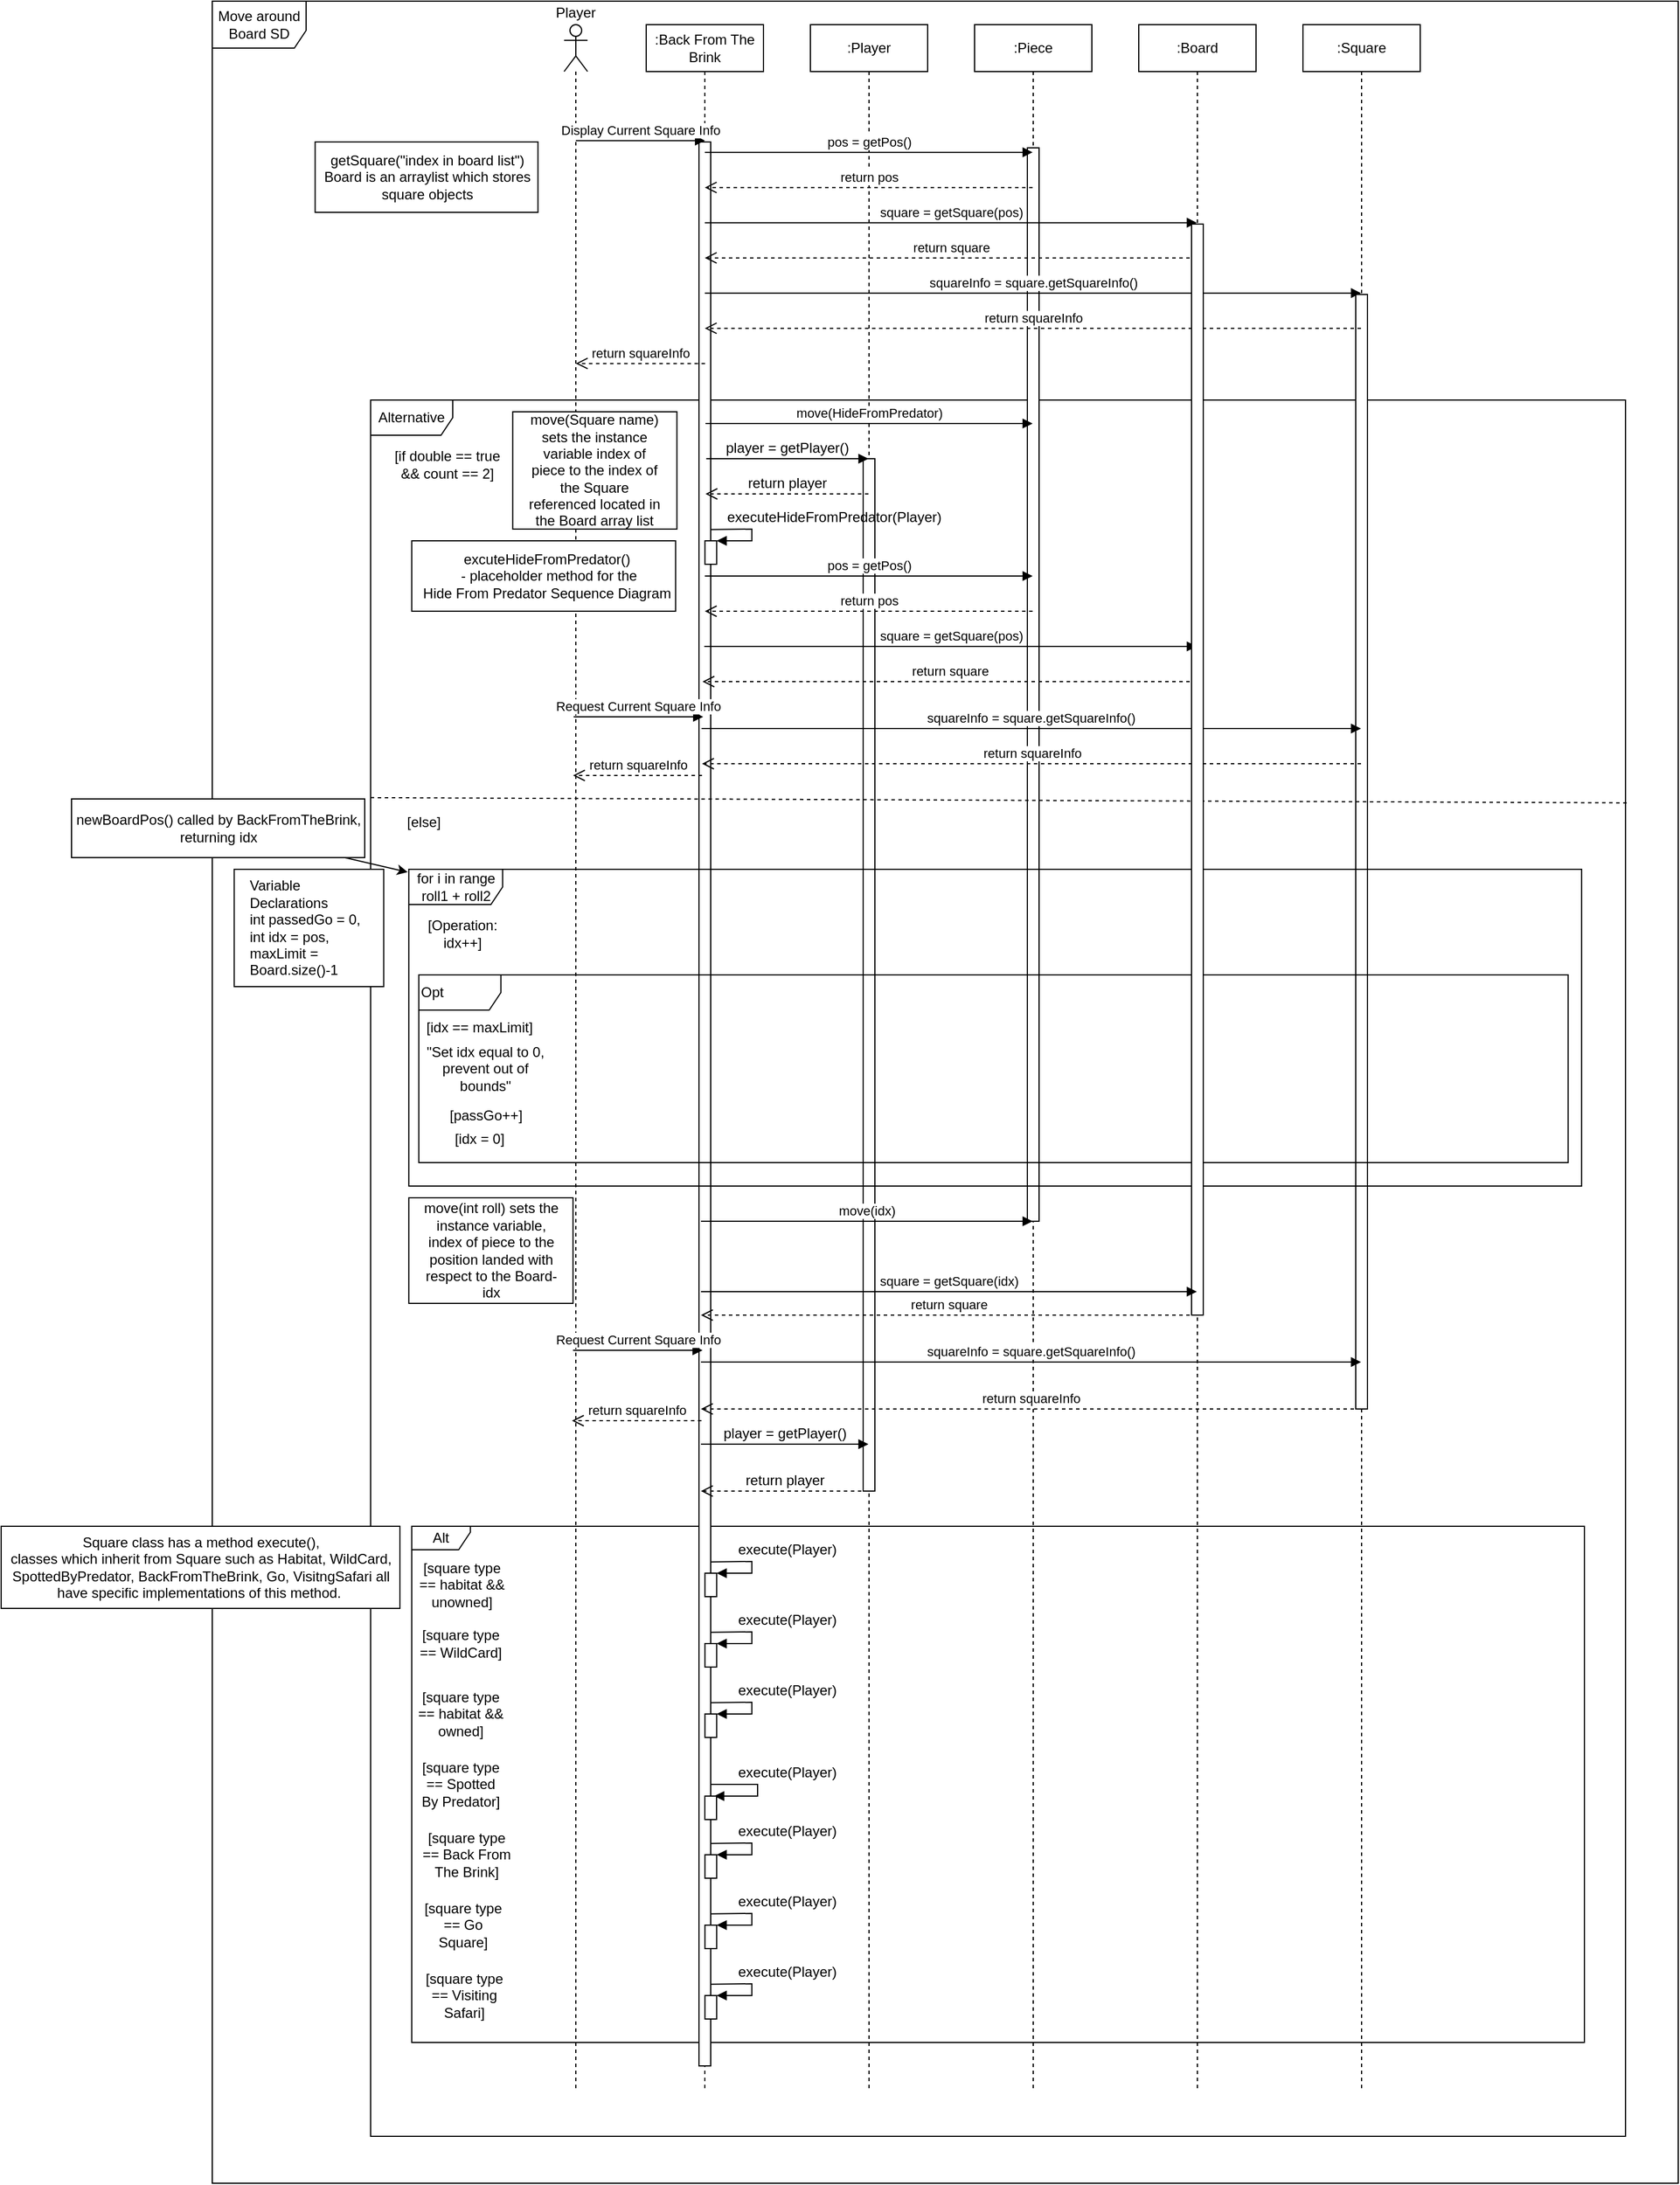 <mxfile version="13.10.8" type="device" pages="2"><diagram id="kgpKYQtTHZ0yAKxKKP6v" name="Page-1"><mxGraphModel dx="2510" dy="943" grid="1" gridSize="10" guides="1" tooltips="1" connect="1" arrows="1" fold="1" page="1" pageScale="1" pageWidth="850" pageHeight="1100" math="0" shadow="0"><root><mxCell id="0"/><mxCell id="1" parent="0"/><mxCell id="ZVCKdKGzNukC2aIIojTb-14" value="Alternative" style="shape=umlFrame;whiteSpace=wrap;html=1;width=70;height=30;" parent="1" vertex="1"><mxGeometry x="-874.95" y="560" width="1070" height="1480" as="geometry"/></mxCell><mxCell id="veifitGn4pFbz4EbThH1-70" value="Move around Board SD" style="shape=umlFrame;whiteSpace=wrap;html=1;fontSize=12;width=80;height=40;" parent="1" vertex="1"><mxGeometry x="-1010" y="220" width="1250" height="1860" as="geometry"/></mxCell><mxCell id="yhRwFt9on3MV-_1n4iwL-3" value="" style="rounded=0;whiteSpace=wrap;html=1;" parent="1" vertex="1"><mxGeometry x="-842.39" y="1240" width="140" height="90" as="geometry"/></mxCell><mxCell id="veifitGn4pFbz4EbThH1-69" value="" style="rounded=0;whiteSpace=wrap;html=1;fontSize=12;" parent="1" vertex="1"><mxGeometry x="-922.28" y="340" width="190" height="60" as="geometry"/></mxCell><mxCell id="veifitGn4pFbz4EbThH1-14" value="Alt" style="shape=umlFrame;whiteSpace=wrap;html=1;width=50;height=20;" parent="1" vertex="1"><mxGeometry x="-839.89" y="1520" width="999.89" height="440" as="geometry"/></mxCell><mxCell id="ZBRINw5emn9o5bv1vfG7-1" value="" style="shape=umlLifeline;participant=umlActor;perimeter=lifelinePerimeter;whiteSpace=wrap;html=1;container=1;collapsible=0;recursiveResize=0;verticalAlign=top;spacingTop=36;outlineConnect=0;" parent="1" vertex="1"><mxGeometry x="-710" y="240" width="20" height="1760" as="geometry"/></mxCell><mxCell id="ZBRINw5emn9o5bv1vfG7-2" value=":Back From The Brink" style="shape=umlLifeline;perimeter=lifelinePerimeter;whiteSpace=wrap;html=1;container=1;collapsible=0;recursiveResize=0;outlineConnect=0;" parent="1" vertex="1"><mxGeometry x="-640" y="240" width="100" height="1760" as="geometry"/></mxCell><mxCell id="veifitGn4pFbz4EbThH1-16" value="" style="html=1;verticalAlign=bottom;endArrow=block;fontSize=12;rounded=0;" parent="ZBRINw5emn9o5bv1vfG7-2" source="ZBRINw5emn9o5bv1vfG7-2" edge="1"><mxGeometry x="-0.124" y="20" width="80" relative="1" as="geometry"><mxPoint x="58" y="1500" as="sourcePoint"/><mxPoint x="58" y="1510" as="targetPoint"/><Array as="points"><mxPoint x="95" y="1500"/><mxPoint x="95" y="1510"/></Array><mxPoint as="offset"/></mxGeometry></mxCell><mxCell id="ZBRINw5emn9o5bv1vfG7-7" value="" style="rounded=0;whiteSpace=wrap;html=1;" parent="ZBRINw5emn9o5bv1vfG7-2" vertex="1"><mxGeometry x="45" y="100" width="10" height="1640" as="geometry"/></mxCell><mxCell id="veifitGn4pFbz4EbThH1-19" value="" style="rounded=0;whiteSpace=wrap;html=1;fontSize=12;" parent="ZBRINw5emn9o5bv1vfG7-2" vertex="1"><mxGeometry x="50" y="1510" width="10" height="20" as="geometry"/></mxCell><mxCell id="ZBRINw5emn9o5bv1vfG7-4" value=":Player" style="shape=umlLifeline;perimeter=lifelinePerimeter;whiteSpace=wrap;html=1;container=1;collapsible=0;recursiveResize=0;outlineConnect=0;" parent="1" vertex="1"><mxGeometry x="-500" y="240" width="100" height="1760" as="geometry"/></mxCell><mxCell id="3A0ytdeVqt-yccD-ZAZu-4" value="" style="rounded=0;whiteSpace=wrap;html=1;" vertex="1" parent="ZBRINw5emn9o5bv1vfG7-4"><mxGeometry x="45" y="370" width="10" height="880" as="geometry"/></mxCell><mxCell id="ZBRINw5emn9o5bv1vfG7-5" value=":Piece" style="shape=umlLifeline;perimeter=lifelinePerimeter;whiteSpace=wrap;html=1;container=1;collapsible=0;recursiveResize=0;outlineConnect=0;" parent="1" vertex="1"><mxGeometry x="-360" y="240" width="100" height="1760" as="geometry"/></mxCell><mxCell id="3A0ytdeVqt-yccD-ZAZu-1" value="" style="rounded=0;whiteSpace=wrap;html=1;" vertex="1" parent="ZBRINw5emn9o5bv1vfG7-5"><mxGeometry x="45" y="105" width="10" height="915" as="geometry"/></mxCell><mxCell id="ZBRINw5emn9o5bv1vfG7-13" value=":Board" style="shape=umlLifeline;perimeter=lifelinePerimeter;whiteSpace=wrap;html=1;container=1;collapsible=0;recursiveResize=0;outlineConnect=0;" parent="1" vertex="1"><mxGeometry x="-220" y="240" width="100" height="1760" as="geometry"/></mxCell><mxCell id="ZBRINw5emn9o5bv1vfG7-14" value=":Square" style="shape=umlLifeline;perimeter=lifelinePerimeter;whiteSpace=wrap;html=1;container=1;collapsible=0;recursiveResize=0;outlineConnect=0;" parent="1" vertex="1"><mxGeometry x="-80" y="240" width="100" height="1760" as="geometry"/></mxCell><mxCell id="3A0ytdeVqt-yccD-ZAZu-3" value="" style="rounded=0;whiteSpace=wrap;html=1;" vertex="1" parent="ZBRINw5emn9o5bv1vfG7-14"><mxGeometry x="45" y="230" width="10" height="950" as="geometry"/></mxCell><mxCell id="ZBRINw5emn9o5bv1vfG7-16" value="getSquare(&quot;index in board list&quot;)&lt;br&gt;Board is an arraylist which stores&lt;br&gt;square objects" style="text;html=1;align=center;verticalAlign=middle;resizable=0;points=[];autosize=1;" parent="1" vertex="1"><mxGeometry x="-922.28" y="345" width="190" height="50" as="geometry"/></mxCell><mxCell id="ZBRINw5emn9o5bv1vfG7-23" value="for i in range roll1 + roll2" style="shape=umlFrame;whiteSpace=wrap;html=1;width=80;height=30;" parent="1" vertex="1"><mxGeometry x="-842.39" y="960" width="1000" height="270" as="geometry"/></mxCell><mxCell id="ZBRINw5emn9o5bv1vfG7-28" value="[Operation: &lt;br style=&quot;font-size: 12px;&quot;&gt;idx++]" style="text;html=1;align=center;verticalAlign=middle;resizable=0;points=[];autosize=1;fontSize=12;" parent="1" vertex="1"><mxGeometry x="-832.5" y="1000" width="70" height="30" as="geometry"/></mxCell><mxCell id="ZBRINw5emn9o5bv1vfG7-29" value="Opt" style="shape=umlFrame;whiteSpace=wrap;html=1;align=left;width=70;height=30;" parent="1" vertex="1"><mxGeometry x="-833.86" y="1050" width="980" height="160" as="geometry"/></mxCell><mxCell id="ZBRINw5emn9o5bv1vfG7-33" value="[idx == maxLimit]" style="text;html=1;strokeColor=none;fillColor=none;align=center;verticalAlign=middle;whiteSpace=wrap;rounded=0;" parent="1" vertex="1"><mxGeometry x="-832.5" y="1085" width="100.22" height="20" as="geometry"/></mxCell><mxCell id="t25Jro8PnMjJ5pm1C7B0-3" value="&quot;Set idx equal to 0, prevent out of bounds&quot;" style="text;html=1;strokeColor=none;fillColor=none;align=center;verticalAlign=middle;whiteSpace=wrap;rounded=0;" parent="1" vertex="1"><mxGeometry x="-832.39" y="1120" width="110" height="20" as="geometry"/></mxCell><mxCell id="t25Jro8PnMjJ5pm1C7B0-4" value="return square" style="html=1;verticalAlign=bottom;endArrow=open;dashed=1;endSize=8;" parent="1" edge="1" source="ZBRINw5emn9o5bv1vfG7-13"><mxGeometry relative="1" as="geometry"><mxPoint x="-32.89" y="1340" as="sourcePoint"/><mxPoint x="-593.319" y="1340" as="targetPoint"/><Array as="points"><mxPoint x="-302.39" y="1340"/></Array></mxGeometry></mxCell><mxCell id="t25Jro8PnMjJ5pm1C7B0-5" value="Request Current Square Info" style="html=1;verticalAlign=bottom;endArrow=block;" parent="1" edge="1"><mxGeometry width="80" relative="1" as="geometry"><mxPoint x="-702.389" y="1370" as="sourcePoint"/><mxPoint x="-591.96" y="1370" as="targetPoint"/><Array as="points"><mxPoint x="-661.46" y="1370"/></Array></mxGeometry></mxCell><mxCell id="t25Jro8PnMjJ5pm1C7B0-8" value="return squareInfo" style="html=1;verticalAlign=bottom;endArrow=open;dashed=1;endSize=8;" parent="1" edge="1"><mxGeometry relative="1" as="geometry"><mxPoint x="-592.89" y="1430.0" as="sourcePoint"/><mxPoint x="-703.319" y="1430.0" as="targetPoint"/><Array as="points"><mxPoint x="-622.39" y="1430"/></Array></mxGeometry></mxCell><mxCell id="t25Jro8PnMjJ5pm1C7B0-11" value="squareInfo = square.getSquareInfo()" style="html=1;verticalAlign=bottom;endArrow=block;" parent="1" edge="1" target="ZBRINw5emn9o5bv1vfG7-14"><mxGeometry width="80" relative="1" as="geometry"><mxPoint x="-593.319" y="1380" as="sourcePoint"/><mxPoint x="109.5" y="1380.0" as="targetPoint"/><Array as="points"><mxPoint x="-371.39" y="1380"/></Array></mxGeometry></mxCell><mxCell id="t25Jro8PnMjJ5pm1C7B0-12" value="return squareInfo" style="html=1;verticalAlign=bottom;endArrow=open;dashed=1;endSize=8;" parent="1" edge="1" source="ZBRINw5emn9o5bv1vfG7-14"><mxGeometry relative="1" as="geometry"><mxPoint x="107.11" y="1420.0" as="sourcePoint"/><mxPoint x="-593.319" y="1420.0" as="targetPoint"/><Array as="points"><mxPoint x="-332.39" y="1420"/></Array></mxGeometry></mxCell><mxCell id="veifitGn4pFbz4EbThH1-7" value="[idx = 0]" style="text;html=1;strokeColor=none;fillColor=none;align=center;verticalAlign=middle;whiteSpace=wrap;rounded=0;" parent="1" vertex="1"><mxGeometry x="-832.5" y="1180" width="100.22" height="20" as="geometry"/></mxCell><mxCell id="veifitGn4pFbz4EbThH1-8" value="player = getPlayer()" style="html=1;verticalAlign=bottom;endArrow=block;fontSize=12;" parent="1" edge="1" target="ZBRINw5emn9o5bv1vfG7-4"><mxGeometry width="80" relative="1" as="geometry"><mxPoint x="-593.319" y="1450.0" as="sourcePoint"/><mxPoint x="-310" y="1450" as="targetPoint"/><Array as="points"/></mxGeometry></mxCell><mxCell id="veifitGn4pFbz4EbThH1-9" value="return player" style="html=1;verticalAlign=bottom;endArrow=open;dashed=1;endSize=8;fontSize=12;" parent="1" edge="1" source="ZBRINw5emn9o5bv1vfG7-4"><mxGeometry relative="1" as="geometry"><mxPoint x="-310" y="1490" as="sourcePoint"/><mxPoint x="-593.319" y="1490.0" as="targetPoint"/><Array as="points"/></mxGeometry></mxCell><mxCell id="veifitGn4pFbz4EbThH1-17" value="execute(Player)" style="text;html=1;align=center;verticalAlign=middle;resizable=0;points=[];autosize=1;fontSize=12;" parent="1" vertex="1"><mxGeometry x="-569.89" y="1530" width="100" height="20" as="geometry"/></mxCell><mxCell id="veifitGn4pFbz4EbThH1-32" value="[square type == habitat &amp;amp;&amp;amp; unowned]" style="text;html=1;strokeColor=none;fillColor=none;align=center;verticalAlign=middle;whiteSpace=wrap;rounded=0;fontSize=12;" parent="1" vertex="1"><mxGeometry x="-837.39" y="1560" width="80" height="20" as="geometry"/></mxCell><mxCell id="veifitGn4pFbz4EbThH1-41" value="[square type == WildCard]" style="text;html=1;strokeColor=none;fillColor=none;align=center;verticalAlign=middle;whiteSpace=wrap;rounded=0;fontSize=12;" parent="1" vertex="1"><mxGeometry x="-837.39" y="1610" width="77.5" height="20" as="geometry"/></mxCell><mxCell id="veifitGn4pFbz4EbThH1-42" value="" style="rounded=0;whiteSpace=wrap;html=1;fontSize=12;" parent="1" vertex="1"><mxGeometry x="-589.89" y="1620" width="10" height="20" as="geometry"/></mxCell><mxCell id="veifitGn4pFbz4EbThH1-43" value="" style="html=1;verticalAlign=bottom;endArrow=block;fontSize=12;rounded=0;entryX=1;entryY=0;entryDx=0;entryDy=0;exitX=1.024;exitY=0.72;exitDx=0;exitDy=0;exitPerimeter=0;" parent="1" target="veifitGn4pFbz4EbThH1-42" edge="1"><mxGeometry x="-0.124" y="20" width="80" relative="1" as="geometry"><mxPoint x="-584.65" y="1610.4" as="sourcePoint"/><mxPoint x="70.11" y="1492" as="targetPoint"/><Array as="points"><mxPoint x="-549.89" y="1610"/><mxPoint x="-549.89" y="1620"/></Array><mxPoint as="offset"/></mxGeometry></mxCell><mxCell id="veifitGn4pFbz4EbThH1-44" value="execute(Player)" style="text;html=1;align=center;verticalAlign=middle;resizable=0;points=[];autosize=1;fontSize=12;" parent="1" vertex="1"><mxGeometry x="-569.89" y="1590" width="100" height="20" as="geometry"/></mxCell><mxCell id="veifitGn4pFbz4EbThH1-45" value="[square type == habitat &amp;amp;&amp;amp; owned]" style="text;html=1;strokeColor=none;fillColor=none;align=center;verticalAlign=middle;whiteSpace=wrap;rounded=0;fontSize=12;" parent="1" vertex="1"><mxGeometry x="-837.39" y="1670" width="77.5" height="20" as="geometry"/></mxCell><mxCell id="veifitGn4pFbz4EbThH1-46" value="" style="rounded=0;whiteSpace=wrap;html=1;fontSize=12;" parent="1" vertex="1"><mxGeometry x="-589.89" y="1680" width="10" height="20" as="geometry"/></mxCell><mxCell id="veifitGn4pFbz4EbThH1-47" value="" style="html=1;verticalAlign=bottom;endArrow=block;fontSize=12;rounded=0;entryX=1;entryY=0;entryDx=0;entryDy=0;exitX=1.024;exitY=0.72;exitDx=0;exitDy=0;exitPerimeter=0;" parent="1" target="veifitGn4pFbz4EbThH1-46" edge="1"><mxGeometry x="-0.124" y="20" width="80" relative="1" as="geometry"><mxPoint x="-584.65" y="1670.4" as="sourcePoint"/><mxPoint x="70.11" y="1552" as="targetPoint"/><Array as="points"><mxPoint x="-549.89" y="1670"/><mxPoint x="-549.89" y="1680"/></Array><mxPoint as="offset"/></mxGeometry></mxCell><mxCell id="veifitGn4pFbz4EbThH1-48" value="execute(Player)" style="text;html=1;align=center;verticalAlign=middle;resizable=0;points=[];autosize=1;fontSize=12;" parent="1" vertex="1"><mxGeometry x="-569.89" y="1650" width="100" height="20" as="geometry"/></mxCell><mxCell id="veifitGn4pFbz4EbThH1-50" value="[square type == Spotted By Predator]" style="text;html=1;strokeColor=none;fillColor=none;align=center;verticalAlign=middle;whiteSpace=wrap;rounded=0;fontSize=12;" parent="1" vertex="1"><mxGeometry x="-837.39" y="1730" width="77.5" height="20" as="geometry"/></mxCell><mxCell id="veifitGn4pFbz4EbThH1-53" value="execute(Player)" style="text;html=1;align=center;verticalAlign=middle;resizable=0;points=[];autosize=1;fontSize=12;" parent="1" vertex="1"><mxGeometry x="-569.89" y="1720" width="100" height="20" as="geometry"/></mxCell><mxCell id="veifitGn4pFbz4EbThH1-54" value="[square type == Go Square]" style="text;html=1;strokeColor=none;fillColor=none;align=center;verticalAlign=middle;whiteSpace=wrap;rounded=0;fontSize=12;" parent="1" vertex="1"><mxGeometry x="-834.89" y="1850" width="77.5" height="20" as="geometry"/></mxCell><mxCell id="veifitGn4pFbz4EbThH1-55" value="" style="rounded=0;whiteSpace=wrap;html=1;fontSize=12;" parent="1" vertex="1"><mxGeometry x="-589.89" y="1800" width="10" height="20" as="geometry"/></mxCell><mxCell id="veifitGn4pFbz4EbThH1-56" value="" style="html=1;verticalAlign=bottom;endArrow=block;fontSize=12;rounded=0;entryX=1;entryY=0;entryDx=0;entryDy=0;exitX=1.024;exitY=0.72;exitDx=0;exitDy=0;exitPerimeter=0;" parent="1" target="veifitGn4pFbz4EbThH1-55" edge="1"><mxGeometry x="-0.124" y="20" width="80" relative="1" as="geometry"><mxPoint x="-584.65" y="1790.4" as="sourcePoint"/><mxPoint x="70.11" y="1672" as="targetPoint"/><Array as="points"><mxPoint x="-549.89" y="1790"/><mxPoint x="-549.89" y="1800"/></Array><mxPoint as="offset"/></mxGeometry></mxCell><mxCell id="veifitGn4pFbz4EbThH1-57" value="execute(Player)" style="text;html=1;align=center;verticalAlign=middle;resizable=0;points=[];autosize=1;fontSize=12;" parent="1" vertex="1"><mxGeometry x="-569.89" y="1770" width="100" height="20" as="geometry"/></mxCell><mxCell id="veifitGn4pFbz4EbThH1-58" value="[square type == Back From The Brink]" style="text;html=1;strokeColor=none;fillColor=none;align=center;verticalAlign=middle;whiteSpace=wrap;rounded=0;fontSize=12;" parent="1" vertex="1"><mxGeometry x="-832.39" y="1790" width="77.5" height="20" as="geometry"/></mxCell><mxCell id="veifitGn4pFbz4EbThH1-59" value="" style="rounded=0;whiteSpace=wrap;html=1;fontSize=12;" parent="1" vertex="1"><mxGeometry x="-589.89" y="1860" width="10" height="20" as="geometry"/></mxCell><mxCell id="veifitGn4pFbz4EbThH1-60" value="" style="html=1;verticalAlign=bottom;endArrow=block;fontSize=12;rounded=0;entryX=1;entryY=0;entryDx=0;entryDy=0;exitX=1.024;exitY=0.72;exitDx=0;exitDy=0;exitPerimeter=0;" parent="1" target="veifitGn4pFbz4EbThH1-59" edge="1"><mxGeometry x="-0.124" y="20" width="80" relative="1" as="geometry"><mxPoint x="-584.65" y="1850.4" as="sourcePoint"/><mxPoint x="70.11" y="1732" as="targetPoint"/><Array as="points"><mxPoint x="-549.89" y="1850"/><mxPoint x="-549.89" y="1860"/></Array><mxPoint as="offset"/></mxGeometry></mxCell><mxCell id="veifitGn4pFbz4EbThH1-61" value="execute(Player)" style="text;html=1;align=center;verticalAlign=middle;resizable=0;points=[];autosize=1;fontSize=12;" parent="1" vertex="1"><mxGeometry x="-569.89" y="1830" width="100" height="20" as="geometry"/></mxCell><mxCell id="veifitGn4pFbz4EbThH1-62" value="[square type == Visiting Safari]" style="text;html=1;strokeColor=none;fillColor=none;align=center;verticalAlign=middle;whiteSpace=wrap;rounded=0;fontSize=12;" parent="1" vertex="1"><mxGeometry x="-833.75" y="1910" width="77.5" height="20" as="geometry"/></mxCell><mxCell id="veifitGn4pFbz4EbThH1-63" value="" style="rounded=0;whiteSpace=wrap;html=1;fontSize=12;" parent="1" vertex="1"><mxGeometry x="-589.89" y="1920" width="10" height="20" as="geometry"/></mxCell><mxCell id="veifitGn4pFbz4EbThH1-64" value="" style="html=1;verticalAlign=bottom;endArrow=block;fontSize=12;rounded=0;entryX=1;entryY=0;entryDx=0;entryDy=0;exitX=1.024;exitY=0.72;exitDx=0;exitDy=0;exitPerimeter=0;" parent="1" target="veifitGn4pFbz4EbThH1-63" edge="1"><mxGeometry x="-0.124" y="20" width="80" relative="1" as="geometry"><mxPoint x="-584.65" y="1910.4" as="sourcePoint"/><mxPoint x="70.11" y="1792" as="targetPoint"/><Array as="points"><mxPoint x="-549.89" y="1910"/><mxPoint x="-549.89" y="1920"/></Array><mxPoint as="offset"/></mxGeometry></mxCell><mxCell id="veifitGn4pFbz4EbThH1-65" value="execute(Player)" style="text;html=1;align=center;verticalAlign=middle;resizable=0;points=[];autosize=1;fontSize=12;" parent="1" vertex="1"><mxGeometry x="-569.89" y="1890" width="100" height="20" as="geometry"/></mxCell><mxCell id="yhRwFt9on3MV-_1n4iwL-1" value="move(idx)" style="html=1;verticalAlign=bottom;endArrow=block;" parent="1" edge="1" target="ZBRINw5emn9o5bv1vfG7-5"><mxGeometry width="80" relative="1" as="geometry"><mxPoint x="-593.319" y="1260" as="sourcePoint"/><mxPoint x="-170.5" y="1260" as="targetPoint"/><Array as="points"/></mxGeometry></mxCell><mxCell id="yhRwFt9on3MV-_1n4iwL-2" value="move(int roll) sets the instance variable, index of piece to the position landed with respect to the Board- idx" style="text;html=1;strokeColor=none;fillColor=none;align=center;verticalAlign=middle;whiteSpace=wrap;rounded=0;" parent="1" vertex="1"><mxGeometry x="-832.39" y="1275" width="120" height="20" as="geometry"/></mxCell><mxCell id="veifitGn4pFbz4EbThH1-68" value="" style="rounded=0;whiteSpace=wrap;html=1;fontSize=12;" parent="1" vertex="1"><mxGeometry x="-1190" y="1520" width="340" height="70" as="geometry"/></mxCell><mxCell id="veifitGn4pFbz4EbThH1-67" value="Square class has a method execute(), &lt;br&gt;classes which inherit from Square such as Habitat, WildCard,&lt;br&gt;SpottedByPredator, BackFromTheBrink, Go, VisitngSafari all&lt;br&gt;have specific implementations of this method.&amp;nbsp;" style="text;html=1;align=center;verticalAlign=middle;resizable=0;points=[];autosize=1;fontSize=12;" parent="1" vertex="1"><mxGeometry x="-1190" y="1525" width="340" height="60" as="geometry"/></mxCell><mxCell id="ZVCKdKGzNukC2aIIojTb-19" value="" style="rounded=0;whiteSpace=wrap;html=1;fontSize=12;" parent="1" vertex="1"><mxGeometry x="-589.89" y="680" width="10" height="20" as="geometry"/></mxCell><mxCell id="ZVCKdKGzNukC2aIIojTb-20" value="" style="html=1;verticalAlign=bottom;endArrow=block;fontSize=12;rounded=0;entryX=1;entryY=0;entryDx=0;entryDy=0;exitX=1.024;exitY=0.72;exitDx=0;exitDy=0;exitPerimeter=0;" parent="1" target="ZVCKdKGzNukC2aIIojTb-19" edge="1"><mxGeometry x="-0.124" y="20" width="80" relative="1" as="geometry"><mxPoint x="-584.65" y="670.4" as="sourcePoint"/><mxPoint x="70.11" y="552" as="targetPoint"/><Array as="points"><mxPoint x="-549.89" y="670"/><mxPoint x="-549.89" y="680"/></Array><mxPoint as="offset"/></mxGeometry></mxCell><mxCell id="ZVCKdKGzNukC2aIIojTb-21" value="executeHideFromPredator(Player)" style="text;html=1;align=center;verticalAlign=middle;resizable=0;points=[];autosize=1;fontSize=12;" parent="1" vertex="1"><mxGeometry x="-579.78" y="650" width="200" height="20" as="geometry"/></mxCell><mxCell id="ZVCKdKGzNukC2aIIojTb-28" value="return square" style="html=1;verticalAlign=bottom;endArrow=open;dashed=1;endSize=8;" parent="1" edge="1" source="ZBRINw5emn9o5bv1vfG7-13"><mxGeometry relative="1" as="geometry"><mxPoint x="-32" y="800" as="sourcePoint"/><mxPoint x="-592" y="800" as="targetPoint"/><Array as="points"><mxPoint x="-301" y="800"/></Array></mxGeometry></mxCell><mxCell id="ZVCKdKGzNukC2aIIojTb-29" value="Request Current Square Info" style="html=1;verticalAlign=bottom;endArrow=block;" parent="1" edge="1"><mxGeometry width="80" relative="1" as="geometry"><mxPoint x="-701.849" y="830" as="sourcePoint"/><mxPoint x="-591.42" y="830" as="targetPoint"/><Array as="points"><mxPoint x="-660.92" y="830"/></Array></mxGeometry></mxCell><mxCell id="ZVCKdKGzNukC2aIIojTb-30" value="return squareInfo" style="html=1;verticalAlign=bottom;endArrow=open;dashed=1;endSize=8;" parent="1" edge="1"><mxGeometry relative="1" as="geometry"><mxPoint x="-592.39" y="880" as="sourcePoint"/><mxPoint x="-702.39" y="880" as="targetPoint"/><Array as="points"><mxPoint x="-621.39" y="880"/></Array></mxGeometry></mxCell><mxCell id="ZVCKdKGzNukC2aIIojTb-31" value="squareInfo = square.getSquareInfo()" style="html=1;verticalAlign=bottom;endArrow=block;" parent="1" edge="1" target="ZBRINw5emn9o5bv1vfG7-14"><mxGeometry width="80" relative="1" as="geometry"><mxPoint x="-592.779" y="840" as="sourcePoint"/><mxPoint x="110.04" y="840.0" as="targetPoint"/><Array as="points"><mxPoint x="-370.85" y="840"/></Array></mxGeometry></mxCell><mxCell id="ZVCKdKGzNukC2aIIojTb-32" value="return squareInfo" style="html=1;verticalAlign=bottom;endArrow=open;dashed=1;endSize=8;" parent="1" edge="1" source="ZBRINw5emn9o5bv1vfG7-14"><mxGeometry relative="1" as="geometry"><mxPoint x="107.61" y="870" as="sourcePoint"/><mxPoint x="-592.39" y="870" as="targetPoint"/><Array as="points"><mxPoint x="-331.39" y="870"/></Array></mxGeometry></mxCell><mxCell id="ZVCKdKGzNukC2aIIojTb-33" value="square = getSquare(pos)" style="html=1;verticalAlign=bottom;endArrow=block;" parent="1" edge="1" target="ZBRINw5emn9o5bv1vfG7-13"><mxGeometry width="80" relative="1" as="geometry"><mxPoint x="-590.5" y="770" as="sourcePoint"/><mxPoint x="-30.5" y="770" as="targetPoint"/><Array as="points"><mxPoint x="-579" y="770"/><mxPoint x="-299" y="770"/></Array></mxGeometry></mxCell><mxCell id="ZVCKdKGzNukC2aIIojTb-34" value="[if double == true&lt;br&gt;&amp;amp;&amp;amp; count == 2]" style="text;html=1;align=center;verticalAlign=middle;resizable=0;points=[];autosize=1;" parent="1" vertex="1"><mxGeometry x="-864.89" y="600" width="110" height="30" as="geometry"/></mxCell><mxCell id="ZVCKdKGzNukC2aIIojTb-35" value="move(HideFromPredator)" style="html=1;verticalAlign=bottom;endArrow=block;" parent="1" edge="1" target="ZBRINw5emn9o5bv1vfG7-5"><mxGeometry width="80" relative="1" as="geometry"><mxPoint x="-589.41" y="580" as="sourcePoint"/><mxPoint x="-169.41" y="580" as="targetPoint"/><Array as="points"><mxPoint x="-518.91" y="580"/></Array></mxGeometry></mxCell><mxCell id="ZVCKdKGzNukC2aIIojTb-36" value="player = getPlayer()" style="html=1;verticalAlign=bottom;endArrow=block;fontSize=12;" parent="1" target="ZBRINw5emn9o5bv1vfG7-4" edge="1"><mxGeometry width="80" relative="1" as="geometry"><mxPoint x="-588.799" y="610.0" as="sourcePoint"/><mxPoint x="-165.98" y="610.0" as="targetPoint"/><Array as="points"/></mxGeometry></mxCell><mxCell id="ZVCKdKGzNukC2aIIojTb-37" value="return player" style="html=1;verticalAlign=bottom;endArrow=open;dashed=1;endSize=8;fontSize=12;" parent="1" source="ZBRINw5emn9o5bv1vfG7-4" edge="1"><mxGeometry relative="1" as="geometry"><mxPoint x="-167.91" y="640" as="sourcePoint"/><mxPoint x="-589.41" y="640" as="targetPoint"/><Array as="points"/></mxGeometry></mxCell><mxCell id="ZVCKdKGzNukC2aIIojTb-38" value="pos = getPos()" style="html=1;verticalAlign=bottom;endArrow=block;" parent="1" source="ZBRINw5emn9o5bv1vfG7-2" target="ZBRINw5emn9o5bv1vfG7-5" edge="1"><mxGeometry width="80" relative="1" as="geometry"><mxPoint x="-540" y="720" as="sourcePoint"/><mxPoint x="-460" y="720" as="targetPoint"/><Array as="points"><mxPoint x="-360" y="710"/></Array></mxGeometry></mxCell><mxCell id="ZVCKdKGzNukC2aIIojTb-40" value="return pos" style="html=1;verticalAlign=bottom;endArrow=open;dashed=1;endSize=8;" parent="1" source="ZBRINw5emn9o5bv1vfG7-5" target="ZBRINw5emn9o5bv1vfG7-2" edge="1"><mxGeometry relative="1" as="geometry"><mxPoint x="-290" y="840" as="sourcePoint"/><mxPoint x="-370" y="840" as="targetPoint"/><Array as="points"><mxPoint x="-360" y="740"/></Array></mxGeometry></mxCell><mxCell id="ZVCKdKGzNukC2aIIojTb-43" value="" style="rounded=0;whiteSpace=wrap;html=1;" parent="1" vertex="1"><mxGeometry x="-753.8" y="570" width="140" height="100" as="geometry"/></mxCell><mxCell id="ZVCKdKGzNukC2aIIojTb-44" value="move(Square name) sets the instance variable index of piece to the index of the Square referenced located in the Board array list" style="text;html=1;strokeColor=none;fillColor=none;align=center;verticalAlign=middle;whiteSpace=wrap;rounded=0;" parent="1" vertex="1"><mxGeometry x="-743.8" y="610" width="120" height="20" as="geometry"/></mxCell><mxCell id="ZBRINw5emn9o5bv1vfG7-26" value="" style="rounded=0;whiteSpace=wrap;html=1;" parent="1" vertex="1"><mxGeometry x="-991.3" y="960" width="127.5" height="100" as="geometry"/></mxCell><mxCell id="ZBRINw5emn9o5bv1vfG7-27" value="Variable Declarations&lt;br&gt;int passedGo = 0,&lt;br&gt;int idx = pos,&lt;br&gt;maxLimit = Board.size()-1" style="text;html=1;strokeColor=none;fillColor=none;align=left;verticalAlign=middle;whiteSpace=wrap;rounded=0;" parent="1" vertex="1"><mxGeometry x="-979.95" y="1000" width="105" height="20" as="geometry"/></mxCell><mxCell id="ZVCKdKGzNukC2aIIojTb-45" value="[else]" style="text;html=1;align=center;verticalAlign=middle;resizable=0;points=[];autosize=1;" parent="1" vertex="1"><mxGeometry x="-850" y="910" width="40" height="20" as="geometry"/></mxCell><mxCell id="ZVCKdKGzNukC2aIIojTb-46" value="" style="endArrow=none;dashed=1;html=1;exitX=0;exitY=0.229;exitDx=0;exitDy=0;exitPerimeter=0;entryX=1.002;entryY=0.232;entryDx=0;entryDy=0;entryPerimeter=0;" parent="1" source="ZVCKdKGzNukC2aIIojTb-14" target="ZVCKdKGzNukC2aIIojTb-14" edge="1"><mxGeometry width="50" height="50" relative="1" as="geometry"><mxPoint x="-370" y="950" as="sourcePoint"/><mxPoint x="-320" y="900" as="targetPoint"/></mxGeometry></mxCell><mxCell id="ZVCKdKGzNukC2aIIojTb-48" value="" style="rounded=0;whiteSpace=wrap;html=1;" parent="1" vertex="1"><mxGeometry x="-839.89" y="680" width="225" height="60" as="geometry"/></mxCell><mxCell id="ZVCKdKGzNukC2aIIojTb-47" value="excuteHideFromPredator()&lt;br&gt;&amp;nbsp;- placeholder method for the &lt;br&gt;Hide From Predator Sequence Diagram" style="text;html=1;align=center;verticalAlign=middle;resizable=0;points=[];autosize=1;" parent="1" vertex="1"><mxGeometry x="-839.89" y="685" width="230" height="50" as="geometry"/></mxCell><mxCell id="ZVCKdKGzNukC2aIIojTb-59" value="Display Current Square Info" style="html=1;verticalAlign=bottom;endArrow=block;" parent="1" edge="1"><mxGeometry width="80" relative="1" as="geometry"><mxPoint x="-699.996" y="338.82" as="sourcePoint"/><mxPoint x="-589.82" y="338.82" as="targetPoint"/><Array as="points"><mxPoint x="-659.32" y="338.82"/></Array></mxGeometry></mxCell><mxCell id="ZVCKdKGzNukC2aIIojTb-60" value="pos = getPos()" style="html=1;verticalAlign=bottom;endArrow=block;" parent="1" edge="1" target="ZBRINw5emn9o5bv1vfG7-5"><mxGeometry width="80" relative="1" as="geometry"><mxPoint x="-589.996" y="348.82" as="sourcePoint"/><mxPoint x="-169.82" y="348.82" as="targetPoint"/><Array as="points"><mxPoint x="-389.32" y="348.82"/></Array></mxGeometry></mxCell><mxCell id="ZVCKdKGzNukC2aIIojTb-61" value="return pos" style="html=1;verticalAlign=bottom;endArrow=open;dashed=1;endSize=8;" parent="1" edge="1" source="ZBRINw5emn9o5bv1vfG7-5"><mxGeometry relative="1" as="geometry"><mxPoint x="-169.82" y="378.82" as="sourcePoint"/><mxPoint x="-589.996" y="378.82" as="targetPoint"/><Array as="points"><mxPoint x="-349.32" y="378.82"/></Array></mxGeometry></mxCell><mxCell id="ZVCKdKGzNukC2aIIojTb-62" value="return squareInfo" style="html=1;verticalAlign=bottom;endArrow=open;dashed=1;endSize=8;" parent="1" edge="1"><mxGeometry relative="1" as="geometry"><mxPoint x="-589.82" y="528.82" as="sourcePoint"/><mxPoint x="-699.996" y="528.82" as="targetPoint"/><Array as="points"><mxPoint x="-629.32" y="528.82"/></Array></mxGeometry></mxCell><mxCell id="ZVCKdKGzNukC2aIIojTb-63" value="square = getSquare(pos)" style="html=1;verticalAlign=bottom;endArrow=block;" parent="1" edge="1" target="ZBRINw5emn9o5bv1vfG7-13"><mxGeometry width="80" relative="1" as="geometry"><mxPoint x="-589.996" y="408.82" as="sourcePoint"/><mxPoint x="-29.82" y="408.82" as="targetPoint"/><Array as="points"><mxPoint x="-369.32" y="408.82"/></Array></mxGeometry></mxCell><mxCell id="ZVCKdKGzNukC2aIIojTb-64" value="return square" style="html=1;verticalAlign=bottom;endArrow=open;dashed=1;endSize=8;" parent="1" edge="1" source="ZBRINw5emn9o5bv1vfG7-13"><mxGeometry relative="1" as="geometry"><mxPoint x="-29.82" y="438.82" as="sourcePoint"/><mxPoint x="-589.996" y="438.82" as="targetPoint"/><Array as="points"><mxPoint x="-339.32" y="438.82"/></Array></mxGeometry></mxCell><mxCell id="ZVCKdKGzNukC2aIIojTb-65" value="squareInfo = square.getSquareInfo()" style="html=1;verticalAlign=bottom;endArrow=block;" parent="1" edge="1" target="ZBRINw5emn9o5bv1vfG7-14"><mxGeometry width="80" relative="1" as="geometry"><mxPoint x="-589.996" y="468.82" as="sourcePoint"/><mxPoint x="110.18" y="468.82" as="targetPoint"/><Array as="points"><mxPoint x="-369.32" y="468.82"/></Array></mxGeometry></mxCell><mxCell id="ZVCKdKGzNukC2aIIojTb-66" value="return squareInfo" style="html=1;verticalAlign=bottom;endArrow=open;dashed=1;endSize=8;" parent="1" edge="1" source="ZBRINw5emn9o5bv1vfG7-14"><mxGeometry relative="1" as="geometry"><mxPoint x="110.18" y="498.82" as="sourcePoint"/><mxPoint x="-589.996" y="498.82" as="targetPoint"/><Array as="points"><mxPoint x="-329.32" y="498.82"/></Array></mxGeometry></mxCell><mxCell id="MGcGK0JoRUaYNP64XPcq-1" value="" style="rounded=0;whiteSpace=wrap;html=1;fontSize=12;" parent="1" vertex="1"><mxGeometry x="-589.89" y="1560" width="10" height="20" as="geometry"/></mxCell><mxCell id="MGcGK0JoRUaYNP64XPcq-2" value="" style="html=1;verticalAlign=bottom;endArrow=block;fontSize=12;rounded=0;entryX=1;entryY=0;entryDx=0;entryDy=0;exitX=1.024;exitY=0.72;exitDx=0;exitDy=0;exitPerimeter=0;" parent="1" target="MGcGK0JoRUaYNP64XPcq-1" edge="1"><mxGeometry x="-0.124" y="20" width="80" relative="1" as="geometry"><mxPoint x="-584.65" y="1550.4" as="sourcePoint"/><mxPoint x="70.11" y="1432" as="targetPoint"/><Array as="points"><mxPoint x="-549.89" y="1550"/><mxPoint x="-549.89" y="1560"/></Array><mxPoint as="offset"/></mxGeometry></mxCell><mxCell id="G1P_phs2W7wQgNXsKYWW-2" value="Player" style="text;html=1;strokeColor=none;fillColor=none;align=center;verticalAlign=middle;whiteSpace=wrap;rounded=0;" parent="1" vertex="1"><mxGeometry x="-720" y="220" width="40" height="20" as="geometry"/></mxCell><mxCell id="G1P_phs2W7wQgNXsKYWW-6" value="" style="endArrow=classic;html=1;entryX=-0.001;entryY=0.009;entryDx=0;entryDy=0;entryPerimeter=0;" parent="1" source="G1P_phs2W7wQgNXsKYWW-4" target="ZBRINw5emn9o5bv1vfG7-23" edge="1"><mxGeometry width="50" height="50" relative="1" as="geometry"><mxPoint x="-810" y="1070" as="sourcePoint"/><mxPoint x="-760" y="1020" as="targetPoint"/></mxGeometry></mxCell><mxCell id="G1P_phs2W7wQgNXsKYWW-7" value="" style="rounded=0;whiteSpace=wrap;html=1;" parent="1" vertex="1"><mxGeometry x="-1130" y="900" width="250" height="50" as="geometry"/></mxCell><mxCell id="G1P_phs2W7wQgNXsKYWW-4" value="newBoardPos() called by BackFromTheBrink,&lt;br&gt;returning idx" style="text;html=1;align=center;verticalAlign=middle;resizable=0;points=[];autosize=1;" parent="1" vertex="1"><mxGeometry x="-1134.95" y="910" width="260" height="30" as="geometry"/></mxCell><mxCell id="G1P_phs2W7wQgNXsKYWW-8" value="[passGo++]" style="text;html=1;align=center;verticalAlign=middle;resizable=0;points=[];autosize=1;" parent="1" vertex="1"><mxGeometry x="-817.39" y="1160" width="80" height="20" as="geometry"/></mxCell><mxCell id="3A0ytdeVqt-yccD-ZAZu-2" value="" style="rounded=0;whiteSpace=wrap;html=1;" vertex="1" parent="1"><mxGeometry x="-175" y="410" width="10" height="930" as="geometry"/></mxCell><mxCell id="ZBRINw5emn9o5bv1vfG7-34" value="square = getSquare(idx)" style="html=1;verticalAlign=bottom;endArrow=block;" parent="1" edge="1" target="ZBRINw5emn9o5bv1vfG7-13"><mxGeometry width="80" relative="1" as="geometry"><mxPoint x="-593.319" y="1320" as="sourcePoint"/><mxPoint x="-30.5" y="1320" as="targetPoint"/><Array as="points"><mxPoint x="-582.39" y="1320"/><mxPoint x="-302.39" y="1320"/></Array></mxGeometry></mxCell></root></mxGraphModel></diagram><diagram id="5UDTNIrKTDM4_SOOiB3E" name="Page-2"><mxGraphModel dx="1038" dy="548" grid="1" gridSize="10" guides="1" tooltips="1" connect="1" arrows="1" fold="1" page="1" pageScale="1" pageWidth="827" pageHeight="1169" math="0" shadow="0"><root><mxCell id="I0CQFJSjECJl5co1241g-0"/><mxCell id="I0CQFJSjECJl5co1241g-1" parent="I0CQFJSjECJl5co1241g-0"/></root></mxGraphModel></diagram></mxfile>